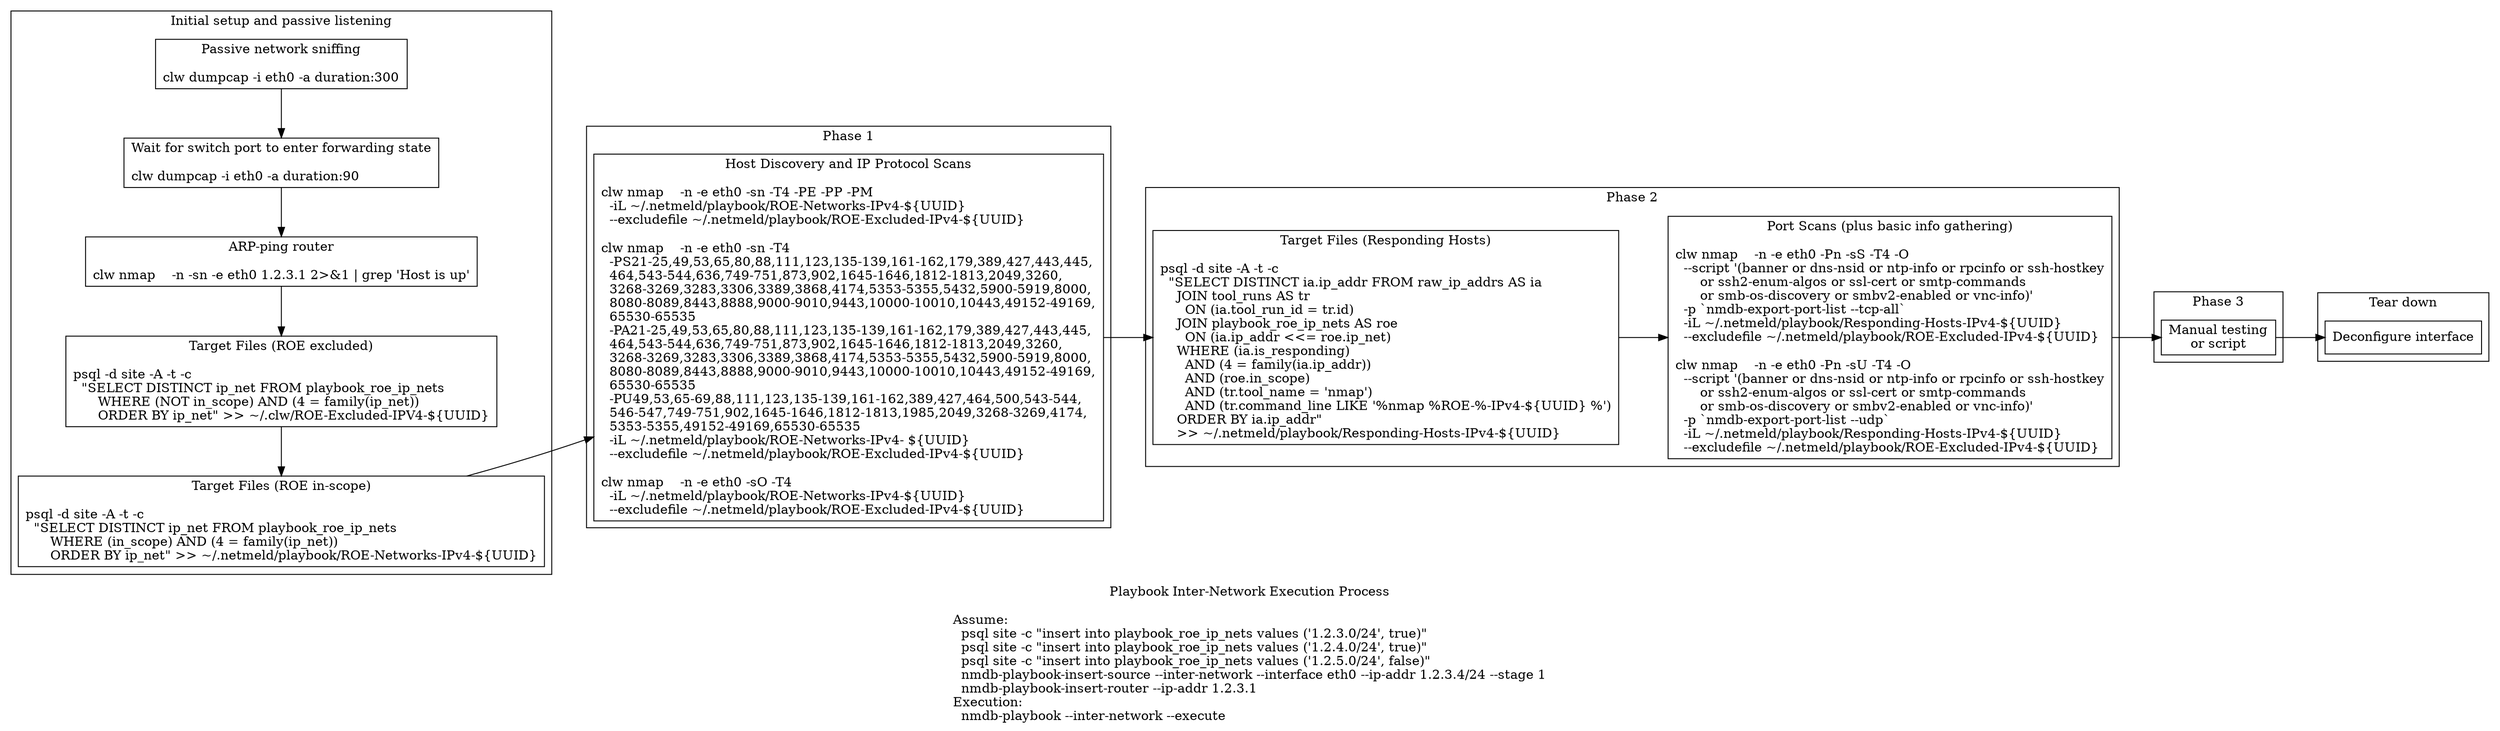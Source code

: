 digraph G {
  rankdir=LR;
  nodesep=0.75;
  ranksep=0.75;
  newrank=true;
  splines=spline;

  label="Playbook Inter-Network Execution Process\n
Assume:\l\
  psql site -c \"insert into playbook_roe_ip_nets values ('1.2.3.0/24', true)\"\l\
  psql site -c \"insert into playbook_roe_ip_nets values ('1.2.4.0/24', true)\"\l\
  psql site -c \"insert into playbook_roe_ip_nets values ('1.2.5.0/24', false)\"\l\
  nmdb-playbook-insert-source --inter-network --interface eth0 --ip-addr 1.2.3.4/24 --stage 1\l\
  nmdb-playbook-insert-router --ip-addr 1.2.3.1\l\
Execution:\l\
  nmdb-playbook --inter-network --execute\l";

  node[shape="box"];

  subgraph cluster_initial {
    label="Initial setup and passive listening";
    rank="same";

    passive [label="Passive network sniffing\n
clw dumpcap -i eth0 -a duration:300\l"];

    portfast [label="Wait for switch port to enter forwarding state\n
clw dumpcap -i eth0 -a duration:90\l"];

    arpRouter [label="ARP-ping router\n
clw nmap    -n -sn -e eth0 1.2.3.1 2>&1 | grep 'Host is up'\l"];

    excludes [label="Target Files (ROE excluded)\n
psql -d site -A -t -c\l\
  \"SELECT DISTINCT ip_net FROM playbook_roe_ip_nets\l\
      WHERE (NOT in_scope) AND (4 = family(ip_net))\l\
      ORDER BY ip_net\" >> ~/.clw/ROE-Excluded-IPV4-${UUID}\l"];

    includes [label="Target Files (ROE in-scope)\n
psql -d site -A -t -c\l\
  \"SELECT DISTINCT ip_net FROM playbook_roe_ip_nets\l\
      WHERE (in_scope) AND (4 = family(ip_net))\l\
      ORDER BY ip_net\" >> ~/.netmeld/playbook/ROE-Networks-IPv4-${UUID}\l"];
  }

  subgraph cluster_phase1 {
    label="Phase 1";
    rank="same";

    discNmap [label="Host Discovery and IP Protocol Scans\n
clw nmap    -n -e eth0 -sn -T4 -PE -PP -PM\l\
  -iL ~/.netmeld/playbook/ROE-Networks-IPv4-${UUID}\l\
  --excludefile ~/.netmeld/playbook/ROE-Excluded-IPv4-${UUID}\l
clw nmap    -n -e eth0 -sn -T4\l\
  -PS21-25,49,53,65,80,88,111,123,135-139,161-162,179,389,427,443,445,\l\
  464,543-544,636,749-751,873,902,1645-1646,1812-1813,2049,3260,\l\
  3268-3269,3283,3306,3389,3868,4174,5353-5355,5432,5900-5919,8000,\l\
  8080-8089,8443,8888,9000-9010,9443,10000-10010,10443,49152-49169,\l\
  65530-65535\l\
  -PA21-25,49,53,65,80,88,111,123,135-139,161-162,179,389,427,443,445,\l\
  464,543-544,636,749-751,873,902,1645-1646,1812-1813,2049,3260,\l\
  3268-3269,3283,3306,3389,3868,4174,5353-5355,5432,5900-5919,8000,\l\
  8080-8089,8443,8888,9000-9010,9443,10000-10010,10443,49152-49169,\l\
  65530-65535\l\
  -PU49,53,65-69,88,111,123,135-139,161-162,389,427,464,500,543-544,\l\
  546-547,749-751,902,1645-1646,1812-1813,1985,2049,3268-3269,4174,\l\
  5353-5355,49152-49169,65530-65535\l\
  -iL ~/.netmeld/playbook/ROE-Networks-IPv4- ${UUID}\l\
  --excludefile ~/.netmeld/playbook/ROE-Excluded-IPv4-${UUID}\l
clw nmap    -n -e eth0 -sO -T4\l\
  -iL ~/.netmeld/playbook/ROE-Networks-IPv4-${UUID}\l\
  --excludefile ~/.netmeld/playbook/ROE-Excluded-IPv4-${UUID}\l"];
  }

  subgraph cluster_phase2 {
    label="Phase 2";

    targets [label="Target Files (Responding Hosts)\n
psql -d site -A -t -c\l\
  \"SELECT DISTINCT ia.ip_addr FROM raw_ip_addrs AS ia\l\
    JOIN tool_runs AS tr\l\
      ON (ia.tool_run_id = tr.id)\l\
    JOIN playbook_roe_ip_nets AS roe\l\
      ON (ia.ip_addr <<= roe.ip_net)\l\
    WHERE (ia.is_responding)\l\
      AND (4 = family(ia.ip_addr))\l\
      AND (roe.in_scope)\l\
      AND (tr.tool_name = 'nmap')\l\
      AND (tr.command_line LIKE '%nmap %ROE-%-IPv4-${UUID} %')\l\
    ORDER BY ia.ip_addr\"\l\
    >> ~/.netmeld/playbook/Responding-Hosts-IPv4-${UUID}\l"];

    scanPort [label="Port Scans (plus basic info gathering)\n
clw nmap    -n -e eth0 -Pn -sS -T4 -O\l\
  --script '(banner or dns-nsid or ntp-info or rpcinfo or ssh-hostkey\l\
      or ssh2-enum-algos or ssl-cert or smtp-commands\l\
      or smb-os-discovery or smbv2-enabled or vnc-info)'\l\
  -p `nmdb-export-port-list --tcp-all`\l\
  -iL ~/.netmeld/playbook/Responding-Hosts-IPv4-${UUID}\l\
  --excludefile ~/.netmeld/playbook/ROE-Excluded-IPv4-${UUID}\l
clw nmap    -n -e eth0 -Pn -sU -T4 -O\l\
  --script '(banner or dns-nsid or ntp-info or rpcinfo or ssh-hostkey\l\
      or ssh2-enum-algos or ssl-cert or smtp-commands\l\
      or smb-os-discovery or smbv2-enabled or vnc-info)'\l\
  -p `nmdb-export-port-list --udp`\l\
  -iL ~/.netmeld/playbook/Responding-Hosts-IPv4-${UUID}\l\
  --excludefile ~/.netmeld/playbook/ROE-Excluded-IPv4-${UUID}\l"];
  }

  subgraph cluster_phase3 {
    label="Phase 3";
    manual [label="Manual testing\nor script"];
  }

  subgraph cluster_final{
    label="Tear down";
    destroy [label="Deconfigure interface"];
  }

  passive->portfast->arpRouter->excludes->includes [constraint="false"];

  passive->discNmap [style="invisible", dir="none"];
  includes->discNmap;

  discNmap->targets;

  targets->scanPort;

  scanPort->manual;
  manual->destroy;

}
